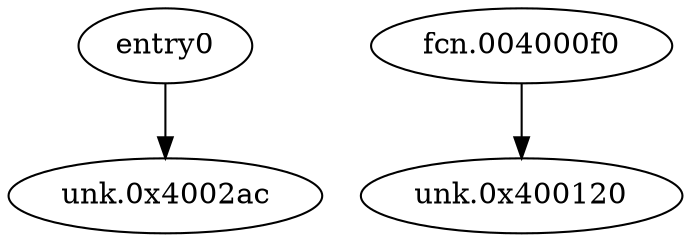 digraph code {
  "0x004002a0" [label="entry0"];
  "0x004002a0" -> "0x004002ac";
  "0x004002ac" [label="unk.0x4002ac"];
  "0x004000f0" [label="fcn.004000f0"];
  "0x004000f0" -> "0x00400120";
  "0x00400120" [label="unk.0x400120"];
}